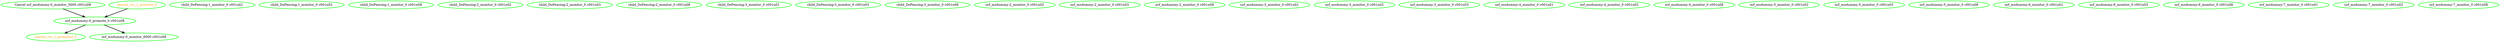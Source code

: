  digraph "g" {
"Cancel ocf_msdummy:0_monitor_5000 c001n08" -> "ocf_msdummy:0_promote_0 c001n08" [ style = bold]
"Cancel ocf_msdummy:0_monitor_5000 c001n08" [ style=bold color="green" fontcolor="black"]
"child_DoFencing:1_monitor_0 c001n01" [ style=bold color="green" fontcolor="black"]
"child_DoFencing:1_monitor_0 c001n02" [ style=bold color="green" fontcolor="black"]
"child_DoFencing:1_monitor_0 c001n08" [ style=bold color="green" fontcolor="black"]
"child_DoFencing:2_monitor_0 c001n02" [ style=bold color="green" fontcolor="black"]
"child_DoFencing:2_monitor_0 c001n03" [ style=bold color="green" fontcolor="black"]
"child_DoFencing:2_monitor_0 c001n08" [ style=bold color="green" fontcolor="black"]
"child_DoFencing:3_monitor_0 c001n01" [ style=bold color="green" fontcolor="black"]
"child_DoFencing:3_monitor_0 c001n03" [ style=bold color="green" fontcolor="black"]
"child_DoFencing:3_monitor_0 c001n08" [ style=bold color="green" fontcolor="black"]
"master_rsc_1_promote_0" -> "ocf_msdummy:0_promote_0 c001n08" [ style = bold]
"master_rsc_1_promote_0" [ style=bold color="green" fontcolor="orange"]
"master_rsc_1_promoted_0" [ style=bold color="green" fontcolor="orange"]
"ocf_msdummy:0_monitor_6000 c001n08" [ style=bold color="green" fontcolor="black"]
"ocf_msdummy:0_promote_0 c001n08" -> "master_rsc_1_promoted_0" [ style = bold]
"ocf_msdummy:0_promote_0 c001n08" -> "ocf_msdummy:0_monitor_6000 c001n08" [ style = bold]
"ocf_msdummy:0_promote_0 c001n08" [ style=bold color="green" fontcolor="black"]
"ocf_msdummy:2_monitor_0 c001n02" [ style=bold color="green" fontcolor="black"]
"ocf_msdummy:2_monitor_0 c001n03" [ style=bold color="green" fontcolor="black"]
"ocf_msdummy:2_monitor_0 c001n08" [ style=bold color="green" fontcolor="black"]
"ocf_msdummy:3_monitor_0 c001n01" [ style=bold color="green" fontcolor="black"]
"ocf_msdummy:3_monitor_0 c001n02" [ style=bold color="green" fontcolor="black"]
"ocf_msdummy:3_monitor_0 c001n03" [ style=bold color="green" fontcolor="black"]
"ocf_msdummy:4_monitor_0 c001n01" [ style=bold color="green" fontcolor="black"]
"ocf_msdummy:4_monitor_0 c001n02" [ style=bold color="green" fontcolor="black"]
"ocf_msdummy:4_monitor_0 c001n08" [ style=bold color="green" fontcolor="black"]
"ocf_msdummy:5_monitor_0 c001n02" [ style=bold color="green" fontcolor="black"]
"ocf_msdummy:5_monitor_0 c001n03" [ style=bold color="green" fontcolor="black"]
"ocf_msdummy:5_monitor_0 c001n08" [ style=bold color="green" fontcolor="black"]
"ocf_msdummy:6_monitor_0 c001n01" [ style=bold color="green" fontcolor="black"]
"ocf_msdummy:6_monitor_0 c001n03" [ style=bold color="green" fontcolor="black"]
"ocf_msdummy:6_monitor_0 c001n08" [ style=bold color="green" fontcolor="black"]
"ocf_msdummy:7_monitor_0 c001n01" [ style=bold color="green" fontcolor="black"]
"ocf_msdummy:7_monitor_0 c001n03" [ style=bold color="green" fontcolor="black"]
"ocf_msdummy:7_monitor_0 c001n08" [ style=bold color="green" fontcolor="black"]
}
